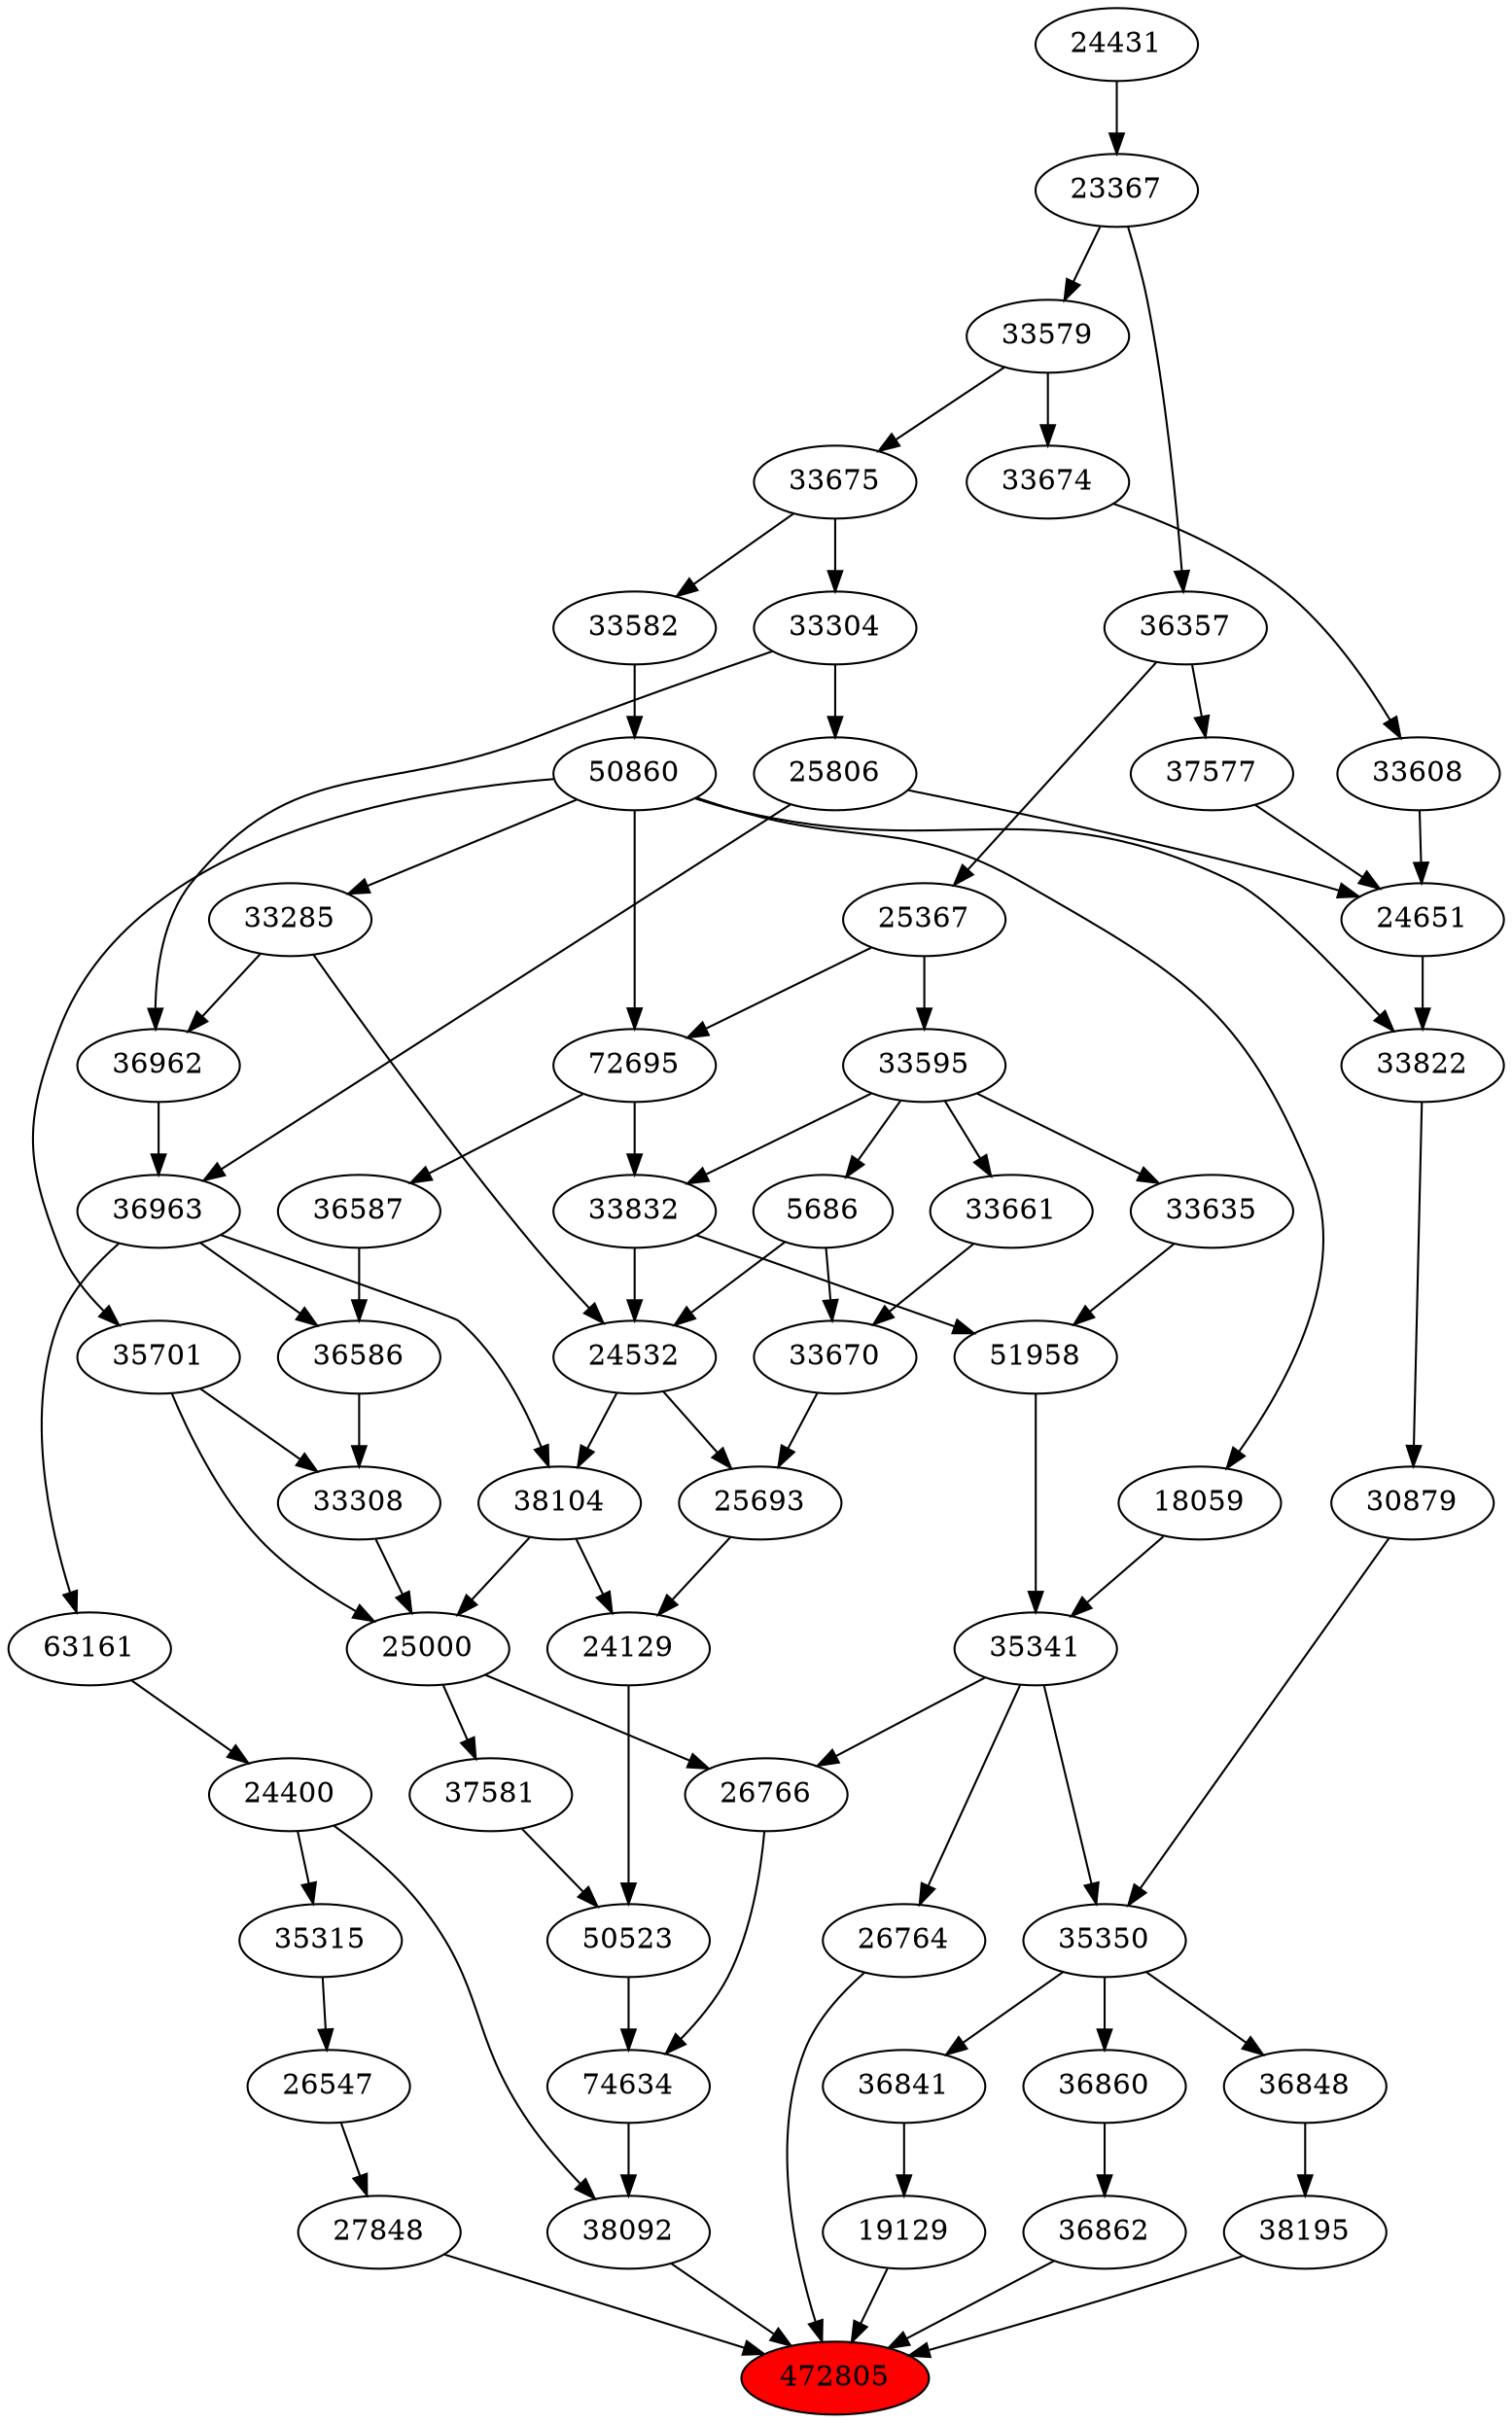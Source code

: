 strict digraph{ 
472805 [label="472805" fillcolor=red style=filled]
38092 -> 472805
26764 -> 472805
27848 -> 472805
36862 -> 472805
38195 -> 472805
19129 -> 472805
38092 [label="38092"]
24400 -> 38092
74634 -> 38092
26764 [label="26764"]
35341 -> 26764
27848 [label="27848"]
26547 -> 27848
36862 [label="36862"]
36860 -> 36862
38195 [label="38195"]
36848 -> 38195
19129 [label="19129"]
36841 -> 19129
24400 [label="24400"]
63161 -> 24400
74634 [label="74634"]
50523 -> 74634
26766 -> 74634
35341 [label="35341"]
51958 -> 35341
18059 -> 35341
26547 [label="26547"]
35315 -> 26547
36860 [label="36860"]
35350 -> 36860
36848 [label="36848"]
35350 -> 36848
36841 [label="36841"]
35350 -> 36841
63161 [label="63161"]
36963 -> 63161
50523 [label="50523"]
37581 -> 50523
24129 -> 50523
26766 [label="26766"]
25000 -> 26766
35341 -> 26766
51958 [label="51958"]
33832 -> 51958
33635 -> 51958
18059 [label="18059"]
50860 -> 18059
35315 [label="35315"]
24400 -> 35315
35350 [label="35350"]
30879 -> 35350
35341 -> 35350
36963 [label="36963"]
36962 -> 36963
25806 -> 36963
37581 [label="37581"]
25000 -> 37581
24129 [label="24129"]
38104 -> 24129
25693 -> 24129
25000 [label="25000"]
33308 -> 25000
38104 -> 25000
35701 -> 25000
33832 [label="33832"]
72695 -> 33832
33595 -> 33832
33635 [label="33635"]
33595 -> 33635
50860 [label="50860"]
33582 -> 50860
30879 [label="30879"]
33822 -> 30879
36962 [label="36962"]
33285 -> 36962
33304 -> 36962
25806 [label="25806"]
33304 -> 25806
38104 [label="38104"]
24532 -> 38104
36963 -> 38104
25693 [label="25693"]
24532 -> 25693
33670 -> 25693
33308 [label="33308"]
36586 -> 33308
35701 -> 33308
35701 [label="35701"]
50860 -> 35701
72695 [label="72695"]
50860 -> 72695
25367 -> 72695
33595 [label="33595"]
25367 -> 33595
33582 [label="33582"]
33675 -> 33582
33822 [label="33822"]
24651 -> 33822
50860 -> 33822
33285 [label="33285"]
50860 -> 33285
33304 [label="33304"]
33675 -> 33304
24532 [label="24532"]
33285 -> 24532
5686 -> 24532
33832 -> 24532
33670 [label="33670"]
5686 -> 33670
33661 -> 33670
36586 [label="36586"]
36587 -> 36586
36963 -> 36586
25367 [label="25367"]
36357 -> 25367
33675 [label="33675"]
33579 -> 33675
24651 [label="24651"]
25806 -> 24651
33608 -> 24651
37577 -> 24651
5686 [label="5686"]
33595 -> 5686
33661 [label="33661"]
33595 -> 33661
36587 [label="36587"]
72695 -> 36587
36357 [label="36357"]
23367 -> 36357
33579 [label="33579"]
23367 -> 33579
33608 [label="33608"]
33674 -> 33608
37577 [label="37577"]
36357 -> 37577
23367 [label="23367"]
24431 -> 23367
33674 [label="33674"]
33579 -> 33674
24431 [label="24431"]
}
